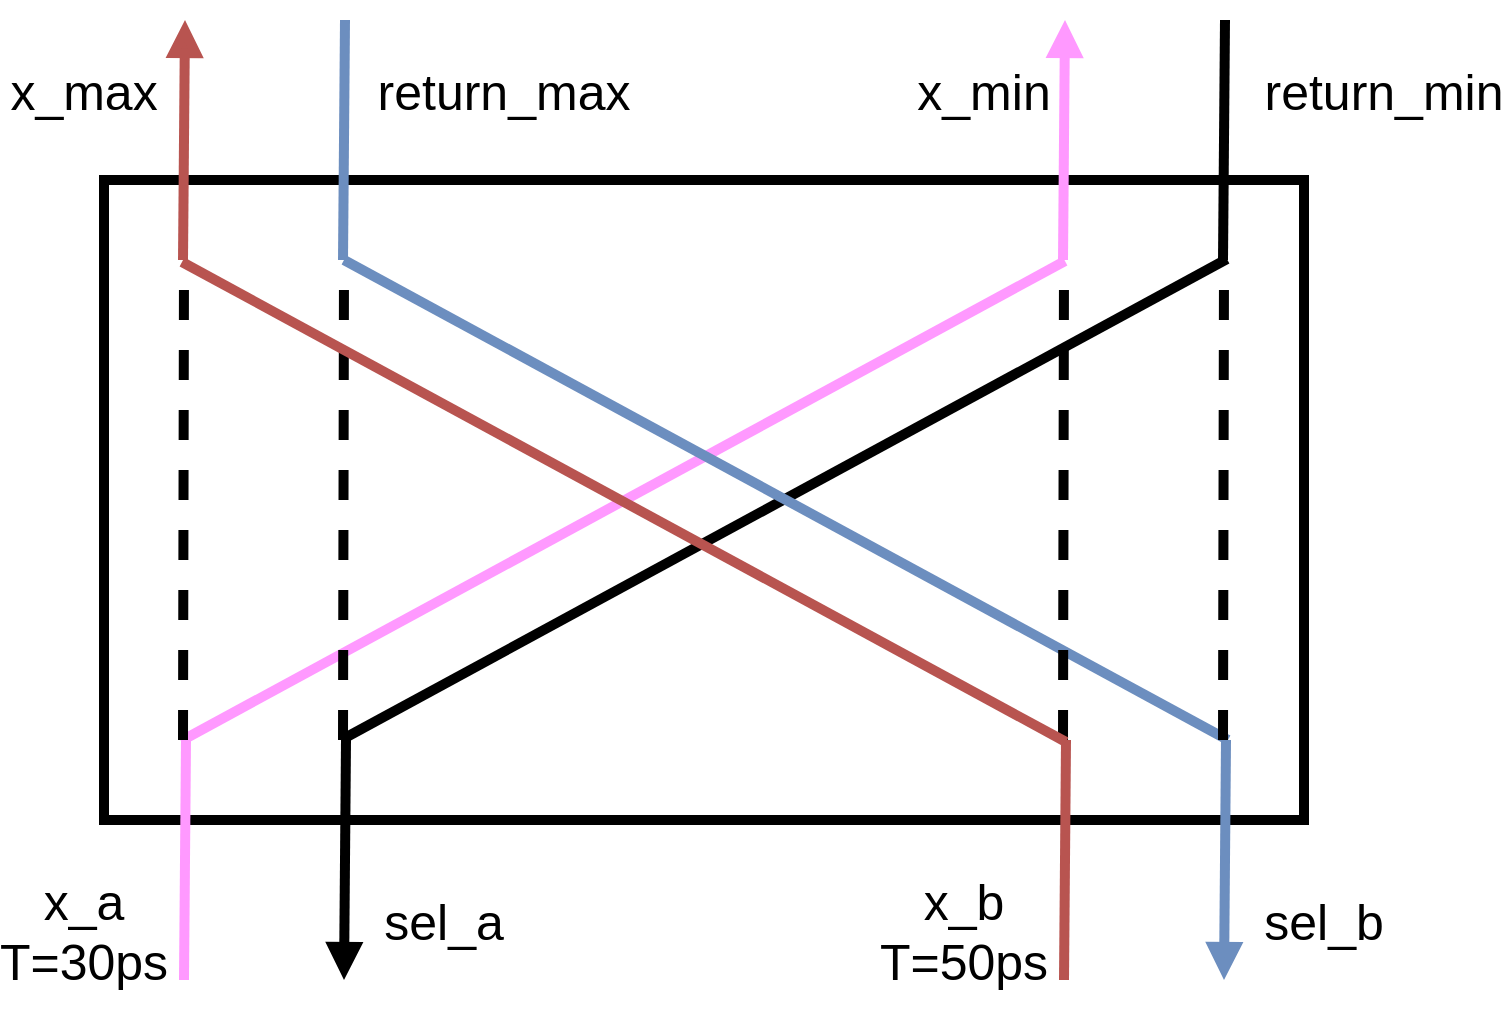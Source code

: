 <mxfile version="24.2.2" type="github">
  <diagram name="Page-1" id="Oag2S1cSNyrBWz3KsYj_">
    <mxGraphModel dx="1430" dy="873" grid="1" gridSize="10" guides="1" tooltips="1" connect="1" arrows="1" fold="1" page="1" pageScale="1" pageWidth="850" pageHeight="1100" math="0" shadow="0">
      <root>
        <mxCell id="0" />
        <mxCell id="1" parent="0" />
        <mxCell id="4edNrjNsOnuqCBQc0fRJ-7" value="" style="rounded=0;whiteSpace=wrap;html=1;strokeWidth=5;fontSize=25;" parent="1" vertex="1">
          <mxGeometry x="120" y="160" width="600" height="320" as="geometry" />
        </mxCell>
        <mxCell id="4edNrjNsOnuqCBQc0fRJ-24" value="" style="endArrow=none;html=1;rounded=0;strokeColor=#FF99FF;strokeWidth=5;fontSize=25;" parent="1" edge="1">
          <mxGeometry width="50" height="50" relative="1" as="geometry">
            <mxPoint x="160" y="560" as="sourcePoint" />
            <mxPoint x="161" y="440" as="targetPoint" />
          </mxGeometry>
        </mxCell>
        <mxCell id="4edNrjNsOnuqCBQc0fRJ-27" value="" style="endArrow=none;html=1;rounded=0;startArrow=block;startFill=1;strokeWidth=5;fontSize=25;" parent="1" edge="1">
          <mxGeometry width="50" height="50" relative="1" as="geometry">
            <mxPoint x="240" y="560" as="sourcePoint" />
            <mxPoint x="241" y="440" as="targetPoint" />
          </mxGeometry>
        </mxCell>
        <mxCell id="4edNrjNsOnuqCBQc0fRJ-29" value="" style="endArrow=none;html=1;rounded=0;startArrow=block;startFill=1;fillColor=#dae8fc;strokeColor=#6c8ebf;strokeWidth=5;fontSize=25;" parent="1" edge="1">
          <mxGeometry width="50" height="50" relative="1" as="geometry">
            <mxPoint x="680" y="560" as="sourcePoint" />
            <mxPoint x="681" y="440" as="targetPoint" />
          </mxGeometry>
        </mxCell>
        <mxCell id="4edNrjNsOnuqCBQc0fRJ-30" value="" style="endArrow=none;html=1;rounded=0;fillColor=#f8cecc;strokeColor=#b85450;strokeWidth=5;fontSize=25;" parent="1" edge="1">
          <mxGeometry width="50" height="50" relative="1" as="geometry">
            <mxPoint x="600" y="560" as="sourcePoint" />
            <mxPoint x="601" y="440" as="targetPoint" />
          </mxGeometry>
        </mxCell>
        <mxCell id="4edNrjNsOnuqCBQc0fRJ-32" value="" style="endArrow=block;html=1;rounded=0;startArrow=none;startFill=0;endFill=1;fillColor=#f8cecc;strokeColor=#b85450;strokeWidth=5;fontSize=25;" parent="1" edge="1">
          <mxGeometry width="50" height="50" relative="1" as="geometry">
            <mxPoint x="159.5" y="200" as="sourcePoint" />
            <mxPoint x="160.5" y="80" as="targetPoint" />
          </mxGeometry>
        </mxCell>
        <mxCell id="4edNrjNsOnuqCBQc0fRJ-33" value="" style="endArrow=none;html=1;rounded=0;fillColor=#dae8fc;strokeColor=#6c8ebf;strokeWidth=5;fontSize=25;" parent="1" edge="1">
          <mxGeometry width="50" height="50" relative="1" as="geometry">
            <mxPoint x="239.5" y="200" as="sourcePoint" />
            <mxPoint x="240.5" y="80" as="targetPoint" />
          </mxGeometry>
        </mxCell>
        <mxCell id="4edNrjNsOnuqCBQc0fRJ-34" value="" style="endArrow=none;html=1;rounded=0;strokeWidth=5;fontSize=25;" parent="1" edge="1">
          <mxGeometry width="50" height="50" relative="1" as="geometry">
            <mxPoint x="679.5" y="200" as="sourcePoint" />
            <mxPoint x="680.5" y="80" as="targetPoint" />
          </mxGeometry>
        </mxCell>
        <mxCell id="4edNrjNsOnuqCBQc0fRJ-35" value="" style="endArrow=block;html=1;rounded=0;startArrow=none;startFill=0;endFill=1;strokeColor=#FF99FF;strokeWidth=5;fontSize=25;" parent="1" edge="1">
          <mxGeometry width="50" height="50" relative="1" as="geometry">
            <mxPoint x="599.5" y="200" as="sourcePoint" />
            <mxPoint x="600.5" y="80" as="targetPoint" />
          </mxGeometry>
        </mxCell>
        <mxCell id="4edNrjNsOnuqCBQc0fRJ-39" value="" style="endArrow=none;html=1;rounded=0;strokeWidth=5;fontSize=25;" parent="1" edge="1">
          <mxGeometry width="50" height="50" relative="1" as="geometry">
            <mxPoint x="681.5" y="199.5" as="sourcePoint" />
            <mxPoint x="239.5" y="439.5" as="targetPoint" />
          </mxGeometry>
        </mxCell>
        <mxCell id="4edNrjNsOnuqCBQc0fRJ-38" value="" style="endArrow=none;html=1;rounded=0;strokeColor=#FF99FF;strokeWidth=5;fontSize=25;" parent="1" edge="1">
          <mxGeometry width="50" height="50" relative="1" as="geometry">
            <mxPoint x="600.5" y="200.5" as="sourcePoint" />
            <mxPoint x="158.5" y="440.5" as="targetPoint" />
          </mxGeometry>
        </mxCell>
        <mxCell id="4edNrjNsOnuqCBQc0fRJ-37" value="" style="endArrow=none;html=1;rounded=0;fillColor=#dae8fc;strokeColor=#6c8ebf;strokeWidth=5;fontSize=25;" parent="1" edge="1">
          <mxGeometry width="50" height="50" relative="1" as="geometry">
            <mxPoint x="240" y="200" as="sourcePoint" />
            <mxPoint x="682" y="440" as="targetPoint" />
          </mxGeometry>
        </mxCell>
        <mxCell id="4edNrjNsOnuqCBQc0fRJ-40" value="" style="endArrow=none;html=1;rounded=0;dashed=1;strokeWidth=5;fontSize=25;" parent="1" edge="1">
          <mxGeometry width="50" height="50" relative="1" as="geometry">
            <mxPoint x="159.5" y="440" as="sourcePoint" />
            <mxPoint x="160" y="200" as="targetPoint" />
          </mxGeometry>
        </mxCell>
        <mxCell id="4edNrjNsOnuqCBQc0fRJ-41" value="" style="endArrow=none;html=1;rounded=0;dashed=1;strokeWidth=5;fontSize=25;" parent="1" edge="1">
          <mxGeometry width="50" height="50" relative="1" as="geometry">
            <mxPoint x="239.5" y="440" as="sourcePoint" />
            <mxPoint x="240" y="200" as="targetPoint" />
          </mxGeometry>
        </mxCell>
        <mxCell id="4edNrjNsOnuqCBQc0fRJ-42" value="" style="endArrow=none;html=1;rounded=0;dashed=1;strokeWidth=5;fontSize=25;" parent="1" edge="1">
          <mxGeometry width="50" height="50" relative="1" as="geometry">
            <mxPoint x="679.5" y="440" as="sourcePoint" />
            <mxPoint x="680" y="200" as="targetPoint" />
          </mxGeometry>
        </mxCell>
        <mxCell id="4edNrjNsOnuqCBQc0fRJ-43" value="" style="endArrow=none;html=1;rounded=0;dashed=1;strokeWidth=5;fontSize=25;" parent="1" edge="1">
          <mxGeometry width="50" height="50" relative="1" as="geometry">
            <mxPoint x="599.5" y="440" as="sourcePoint" />
            <mxPoint x="600" y="200" as="targetPoint" />
          </mxGeometry>
        </mxCell>
        <mxCell id="4edNrjNsOnuqCBQc0fRJ-45" value="&lt;div style=&quot;font-size: 25px;&quot;&gt;x_a&lt;/div&gt;&lt;div style=&quot;font-size: 25px;&quot;&gt;T=30ps&lt;br style=&quot;font-size: 25px;&quot;&gt;&lt;/div&gt;" style="text;html=1;align=center;verticalAlign=middle;whiteSpace=wrap;rounded=0;fontSize=25;strokeWidth=5;" parent="1" vertex="1">
          <mxGeometry x="80" y="520" width="60" height="30" as="geometry" />
        </mxCell>
        <mxCell id="4edNrjNsOnuqCBQc0fRJ-46" value="&lt;div style=&quot;font-size: 25px;&quot;&gt;sel_a&lt;/div&gt;&lt;div style=&quot;font-size: 25px;&quot;&gt;&lt;br style=&quot;font-size: 25px;&quot;&gt;&lt;/div&gt;" style="text;html=1;align=center;verticalAlign=middle;whiteSpace=wrap;rounded=0;fontSize=25;strokeWidth=5;" parent="1" vertex="1">
          <mxGeometry x="260" y="530" width="60" height="30" as="geometry" />
        </mxCell>
        <mxCell id="4edNrjNsOnuqCBQc0fRJ-47" value="&lt;div style=&quot;font-size: 25px;&quot;&gt;x_b&lt;/div&gt;&lt;div style=&quot;font-size: 25px;&quot;&gt;T=50ps&lt;br style=&quot;font-size: 25px;&quot;&gt;&lt;/div&gt;" style="text;html=1;align=center;verticalAlign=middle;whiteSpace=wrap;rounded=0;fontSize=25;strokeWidth=5;" parent="1" vertex="1">
          <mxGeometry x="520" y="520" width="60" height="30" as="geometry" />
        </mxCell>
        <mxCell id="4edNrjNsOnuqCBQc0fRJ-48" value="&lt;div style=&quot;font-size: 25px;&quot;&gt;sel_b&lt;/div&gt;&lt;div style=&quot;font-size: 25px;&quot;&gt;&lt;br style=&quot;font-size: 25px;&quot;&gt;&lt;/div&gt;" style="text;html=1;align=center;verticalAlign=middle;whiteSpace=wrap;rounded=0;fontSize=25;strokeWidth=5;" parent="1" vertex="1">
          <mxGeometry x="700" y="530" width="60" height="30" as="geometry" />
        </mxCell>
        <mxCell id="4edNrjNsOnuqCBQc0fRJ-49" value="x_max" style="text;html=1;align=center;verticalAlign=middle;whiteSpace=wrap;rounded=0;fontSize=25;strokeWidth=5;" parent="1" vertex="1">
          <mxGeometry x="80" y="100" width="60" height="30" as="geometry" />
        </mxCell>
        <mxCell id="4edNrjNsOnuqCBQc0fRJ-50" value="&lt;div style=&quot;font-size: 25px;&quot;&gt;return_max&lt;/div&gt;" style="text;html=1;align=center;verticalAlign=middle;whiteSpace=wrap;rounded=0;fontSize=25;strokeWidth=5;" parent="1" vertex="1">
          <mxGeometry x="290" y="100" width="60" height="30" as="geometry" />
        </mxCell>
        <mxCell id="4edNrjNsOnuqCBQc0fRJ-51" value="x_min" style="text;html=1;align=center;verticalAlign=middle;whiteSpace=wrap;rounded=0;fontSize=25;strokeWidth=5;" parent="1" vertex="1">
          <mxGeometry x="530" y="100" width="60" height="30" as="geometry" />
        </mxCell>
        <mxCell id="4edNrjNsOnuqCBQc0fRJ-52" value="return_min" style="text;html=1;align=center;verticalAlign=middle;whiteSpace=wrap;rounded=0;fontSize=25;strokeWidth=5;" parent="1" vertex="1">
          <mxGeometry x="730" y="100" width="60" height="30" as="geometry" />
        </mxCell>
        <mxCell id="4edNrjNsOnuqCBQc0fRJ-36" value="" style="endArrow=none;html=1;rounded=0;fillColor=#f8cecc;strokeColor=#b85450;strokeWidth=5;fontSize=25;" parent="1" edge="1">
          <mxGeometry width="50" height="50" relative="1" as="geometry">
            <mxPoint x="159" y="201" as="sourcePoint" />
            <mxPoint x="601" y="441" as="targetPoint" />
          </mxGeometry>
        </mxCell>
      </root>
    </mxGraphModel>
  </diagram>
</mxfile>

